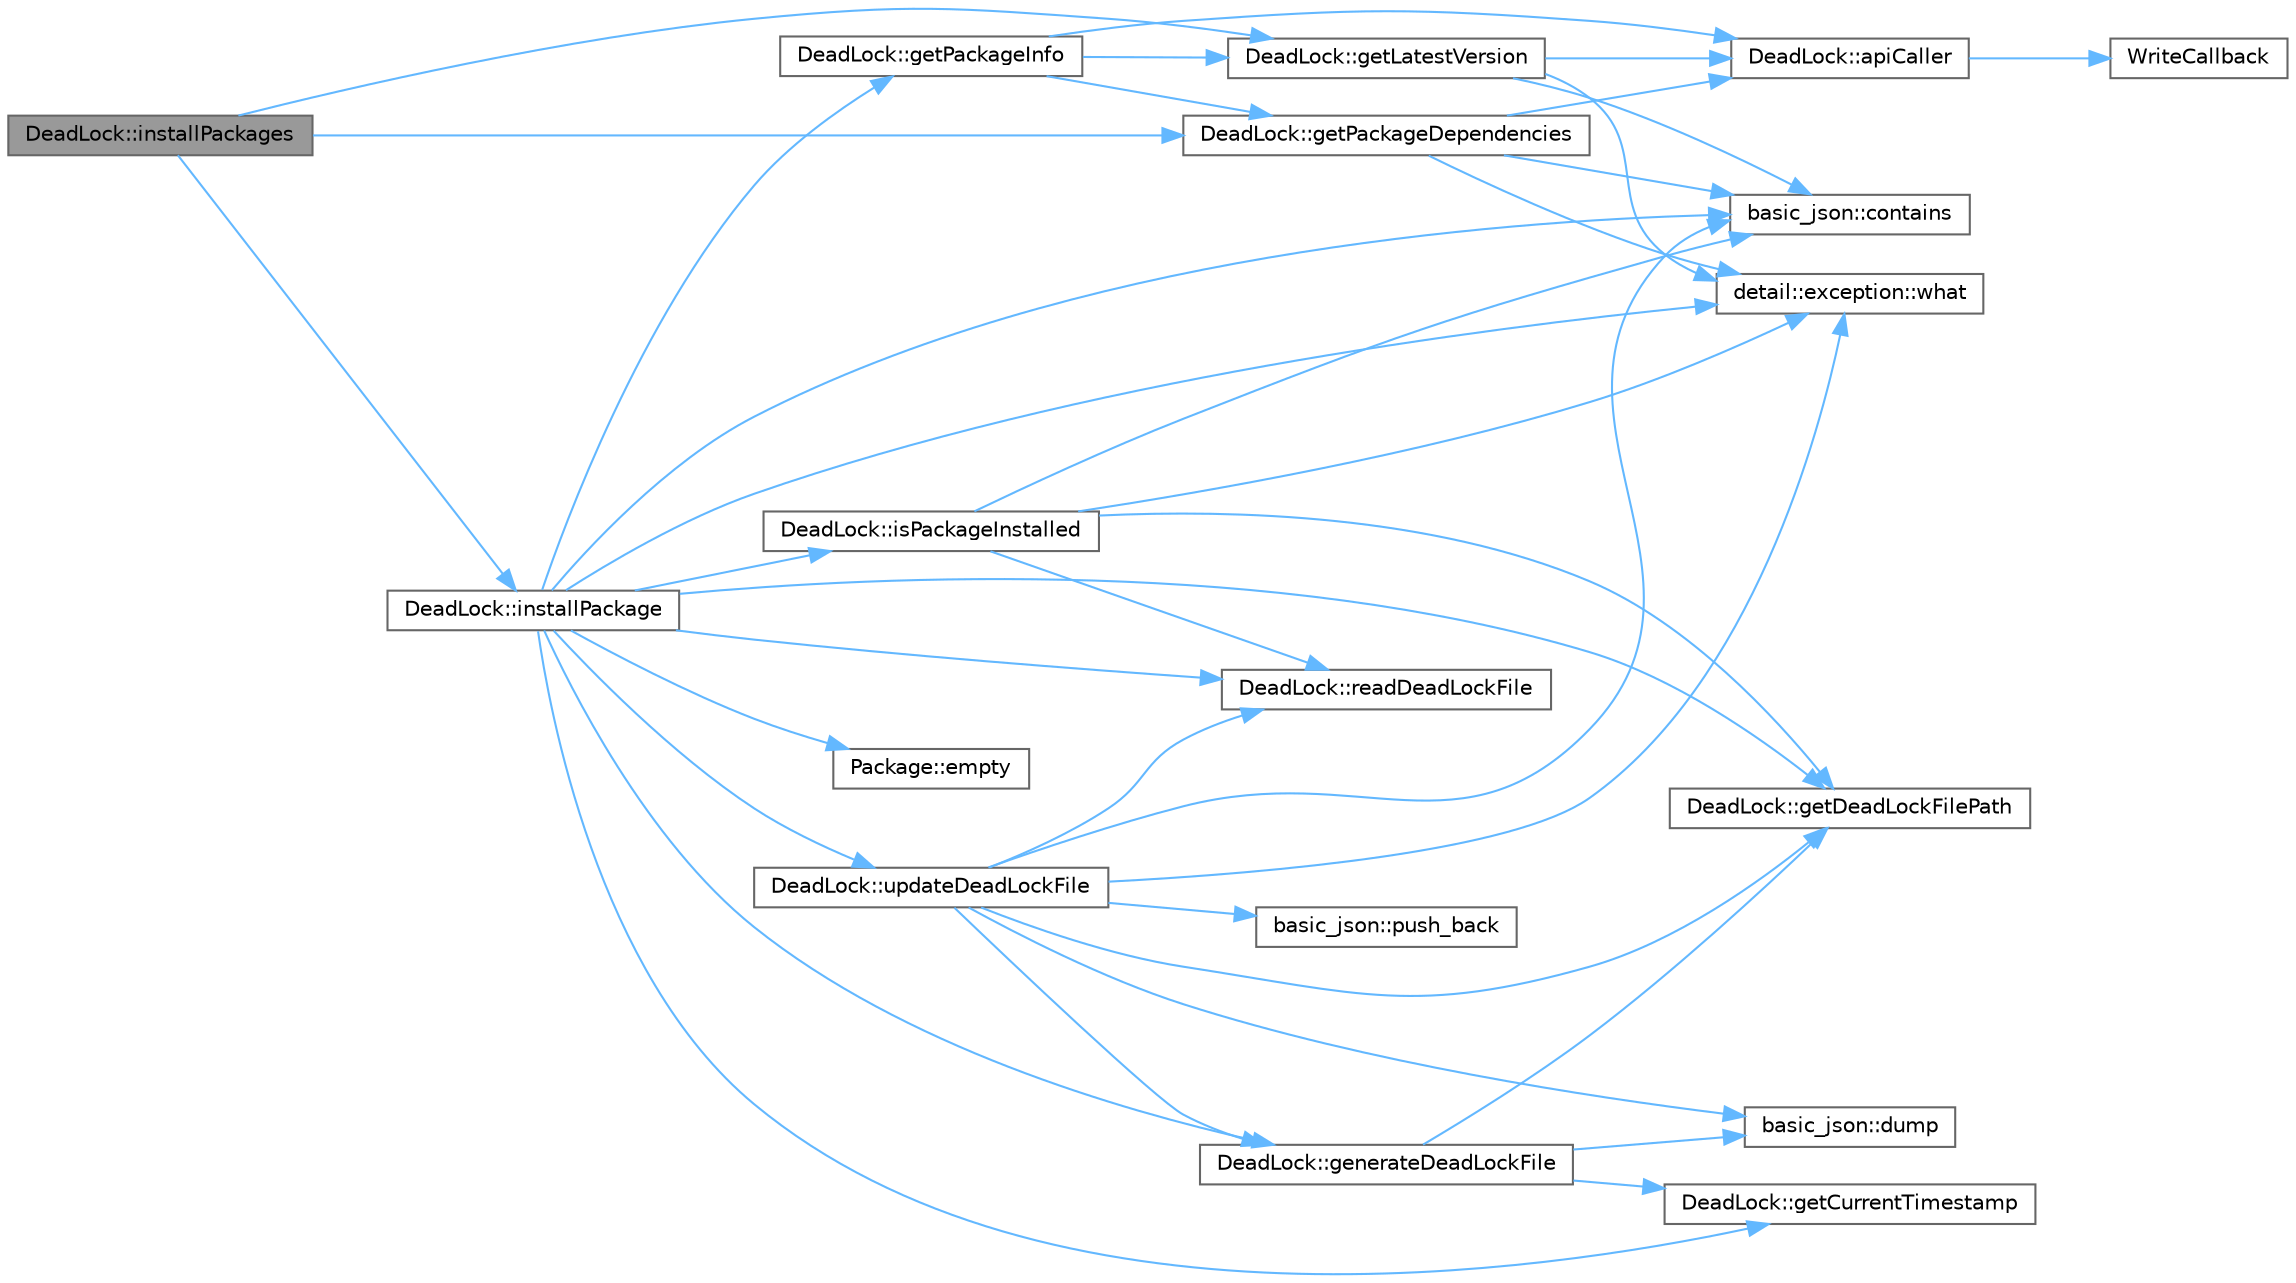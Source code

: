digraph "DeadLock::installPackages"
{
 // INTERACTIVE_SVG=YES
 // LATEX_PDF_SIZE
  bgcolor="transparent";
  edge [fontname=Helvetica,fontsize=10,labelfontname=Helvetica,labelfontsize=10];
  node [fontname=Helvetica,fontsize=10,shape=box,height=0.2,width=0.4];
  rankdir="LR";
  Node1 [id="Node000001",label="DeadLock::installPackages",height=0.2,width=0.4,color="gray40", fillcolor="grey60", style="filled", fontcolor="black",tooltip=" "];
  Node1 -> Node2 [id="edge1_Node000001_Node000002",color="steelblue1",style="solid",tooltip=" "];
  Node2 [id="Node000002",label="DeadLock::getLatestVersion",height=0.2,width=0.4,color="grey40", fillcolor="white", style="filled",URL="$class_dead_lock.html#a1b1b44ff1e5ddf666d975fa97a4f5de4",tooltip="Retrieves the latest version of a package from PyPI."];
  Node2 -> Node3 [id="edge2_Node000002_Node000003",color="steelblue1",style="solid",tooltip=" "];
  Node3 [id="Node000003",label="DeadLock::apiCaller",height=0.2,width=0.4,color="grey40", fillcolor="white", style="filled",URL="$class_dead_lock.html#a22118cfe0b30442960cdd54e2b38fe9d",tooltip="Perform an HTTP Get request to the given URL Using cURL."];
  Node3 -> Node4 [id="edge3_Node000003_Node000004",color="steelblue1",style="solid",tooltip=" "];
  Node4 [id="Node000004",label="WriteCallback",height=0.2,width=0.4,color="grey40", fillcolor="white", style="filled",URL="$deadlock_8cpp.html#a738e909b86aef979594ff1039a6c2dd7",tooltip=" "];
  Node2 -> Node5 [id="edge4_Node000002_Node000005",color="steelblue1",style="solid",tooltip=" "];
  Node5 [id="Node000005",label="basic_json::contains",height=0.2,width=0.4,color="grey40", fillcolor="white", style="filled",URL="$classbasic__json.html#afd5ea67fe1a4778be5189423e2545d7a",tooltip="check the existence of an element in a JSON object"];
  Node2 -> Node6 [id="edge5_Node000002_Node000006",color="steelblue1",style="solid",tooltip=" "];
  Node6 [id="Node000006",label="detail::exception::what",height=0.2,width=0.4,color="grey40", fillcolor="white", style="filled",URL="$classdetail_1_1exception.html#ae75d7315f5f2d85958da6d961375caf0",tooltip="returns the explanatory string"];
  Node1 -> Node7 [id="edge6_Node000001_Node000007",color="steelblue1",style="solid",tooltip=" "];
  Node7 [id="Node000007",label="DeadLock::getPackageDependencies",height=0.2,width=0.4,color="grey40", fillcolor="white", style="filled",URL="$class_dead_lock.html#aee93bc82d8428f6058294d0e0045f37d",tooltip="Gets necessary required packages of the provided package."];
  Node7 -> Node3 [id="edge7_Node000007_Node000003",color="steelblue1",style="solid",tooltip=" "];
  Node7 -> Node5 [id="edge8_Node000007_Node000005",color="steelblue1",style="solid",tooltip=" "];
  Node7 -> Node6 [id="edge9_Node000007_Node000006",color="steelblue1",style="solid",tooltip=" "];
  Node1 -> Node8 [id="edge10_Node000001_Node000008",color="steelblue1",style="solid",tooltip=" "];
  Node8 [id="Node000008",label="DeadLock::installPackage",height=0.2,width=0.4,color="grey40", fillcolor="white", style="filled",URL="$class_dead_lock.html#a40480fcbee6ccead7000e3c2556a3d7a",tooltip=" "];
  Node8 -> Node5 [id="edge11_Node000008_Node000005",color="steelblue1",style="solid",tooltip=" "];
  Node8 -> Node9 [id="edge12_Node000008_Node000009",color="steelblue1",style="solid",tooltip=" "];
  Node9 [id="Node000009",label="Package::empty",height=0.2,width=0.4,color="grey40", fillcolor="white", style="filled",URL="$struct_package.html#a01606a842464d01868a7187c7d196965",tooltip=" "];
  Node8 -> Node10 [id="edge13_Node000008_Node000010",color="steelblue1",style="solid",tooltip=" "];
  Node10 [id="Node000010",label="DeadLock::generateDeadLockFile",height=0.2,width=0.4,color="grey40", fillcolor="white", style="filled",URL="$class_dead_lock.html#a35a2abc18c8e7ba31eab955408ab5aa8",tooltip=" "];
  Node10 -> Node11 [id="edge14_Node000010_Node000011",color="steelblue1",style="solid",tooltip=" "];
  Node11 [id="Node000011",label="basic_json::dump",height=0.2,width=0.4,color="grey40", fillcolor="white", style="filled",URL="$classbasic__json.html#a85df48caed9e341bb14d98ab88891d1e",tooltip="serialization"];
  Node10 -> Node12 [id="edge15_Node000010_Node000012",color="steelblue1",style="solid",tooltip=" "];
  Node12 [id="Node000012",label="DeadLock::getCurrentTimestamp",height=0.2,width=0.4,color="grey40", fillcolor="white", style="filled",URL="$class_dead_lock.html#ae5afcf4d1106f8ad84fa6baf5b6a6149",tooltip=" "];
  Node10 -> Node13 [id="edge16_Node000010_Node000013",color="steelblue1",style="solid",tooltip=" "];
  Node13 [id="Node000013",label="DeadLock::getDeadLockFilePath",height=0.2,width=0.4,color="grey40", fillcolor="white", style="filled",URL="$class_dead_lock.html#a6811fc88384414398c3ee0c8c95ea11c",tooltip="Returns path of dead.lock file."];
  Node8 -> Node12 [id="edge17_Node000008_Node000012",color="steelblue1",style="solid",tooltip=" "];
  Node8 -> Node13 [id="edge18_Node000008_Node000013",color="steelblue1",style="solid",tooltip=" "];
  Node8 -> Node14 [id="edge19_Node000008_Node000014",color="steelblue1",style="solid",tooltip=" "];
  Node14 [id="Node000014",label="DeadLock::getPackageInfo",height=0.2,width=0.4,color="grey40", fillcolor="white", style="filled",URL="$class_dead_lock.html#a7d5316ade6a7203321ea48e9d63fbfc8",tooltip="Retrieves package metadata from the PyPI JSON API."];
  Node14 -> Node3 [id="edge20_Node000014_Node000003",color="steelblue1",style="solid",tooltip=" "];
  Node14 -> Node2 [id="edge21_Node000014_Node000002",color="steelblue1",style="solid",tooltip=" "];
  Node14 -> Node7 [id="edge22_Node000014_Node000007",color="steelblue1",style="solid",tooltip=" "];
  Node8 -> Node15 [id="edge23_Node000008_Node000015",color="steelblue1",style="solid",tooltip=" "];
  Node15 [id="Node000015",label="DeadLock::isPackageInstalled",height=0.2,width=0.4,color="grey40", fillcolor="white", style="filled",URL="$class_dead_lock.html#a4467a5bc283716e536a3225ed3cc7ccf",tooltip=" "];
  Node15 -> Node5 [id="edge24_Node000015_Node000005",color="steelblue1",style="solid",tooltip=" "];
  Node15 -> Node13 [id="edge25_Node000015_Node000013",color="steelblue1",style="solid",tooltip=" "];
  Node15 -> Node16 [id="edge26_Node000015_Node000016",color="steelblue1",style="solid",tooltip=" "];
  Node16 [id="Node000016",label="DeadLock::readDeadLockFile",height=0.2,width=0.4,color="grey40", fillcolor="white", style="filled",URL="$class_dead_lock.html#a605325f8da1e38f7ddf3157f45c366b2",tooltip=" "];
  Node15 -> Node6 [id="edge27_Node000015_Node000006",color="steelblue1",style="solid",tooltip=" "];
  Node8 -> Node16 [id="edge28_Node000008_Node000016",color="steelblue1",style="solid",tooltip=" "];
  Node8 -> Node17 [id="edge29_Node000008_Node000017",color="steelblue1",style="solid",tooltip=" "];
  Node17 [id="Node000017",label="DeadLock::updateDeadLockFile",height=0.2,width=0.4,color="grey40", fillcolor="white", style="filled",URL="$class_dead_lock.html#aeb53792360d948befdeaf9104b95fb25",tooltip=" "];
  Node17 -> Node5 [id="edge30_Node000017_Node000005",color="steelblue1",style="solid",tooltip=" "];
  Node17 -> Node11 [id="edge31_Node000017_Node000011",color="steelblue1",style="solid",tooltip=" "];
  Node17 -> Node10 [id="edge32_Node000017_Node000010",color="steelblue1",style="solid",tooltip=" "];
  Node17 -> Node13 [id="edge33_Node000017_Node000013",color="steelblue1",style="solid",tooltip=" "];
  Node17 -> Node18 [id="edge34_Node000017_Node000018",color="steelblue1",style="solid",tooltip=" "];
  Node18 [id="Node000018",label="basic_json::push_back",height=0.2,width=0.4,color="grey40", fillcolor="white", style="filled",URL="$classbasic__json.html#a3d13acce4e49e0d5ee768643a7b89010",tooltip="add an object to an array"];
  Node17 -> Node16 [id="edge35_Node000017_Node000016",color="steelblue1",style="solid",tooltip=" "];
  Node17 -> Node6 [id="edge36_Node000017_Node000006",color="steelblue1",style="solid",tooltip=" "];
  Node8 -> Node6 [id="edge37_Node000008_Node000006",color="steelblue1",style="solid",tooltip=" "];
}
